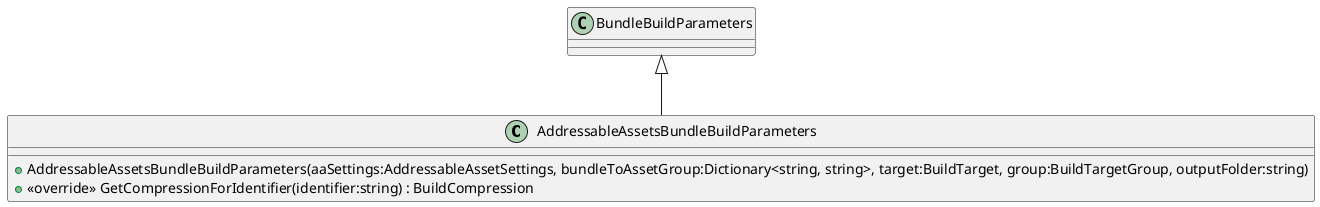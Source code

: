 @startuml
class AddressableAssetsBundleBuildParameters {
    + AddressableAssetsBundleBuildParameters(aaSettings:AddressableAssetSettings, bundleToAssetGroup:Dictionary<string, string>, target:BuildTarget, group:BuildTargetGroup, outputFolder:string)
    + <<override>> GetCompressionForIdentifier(identifier:string) : BuildCompression
}
BundleBuildParameters <|-- AddressableAssetsBundleBuildParameters
@enduml
